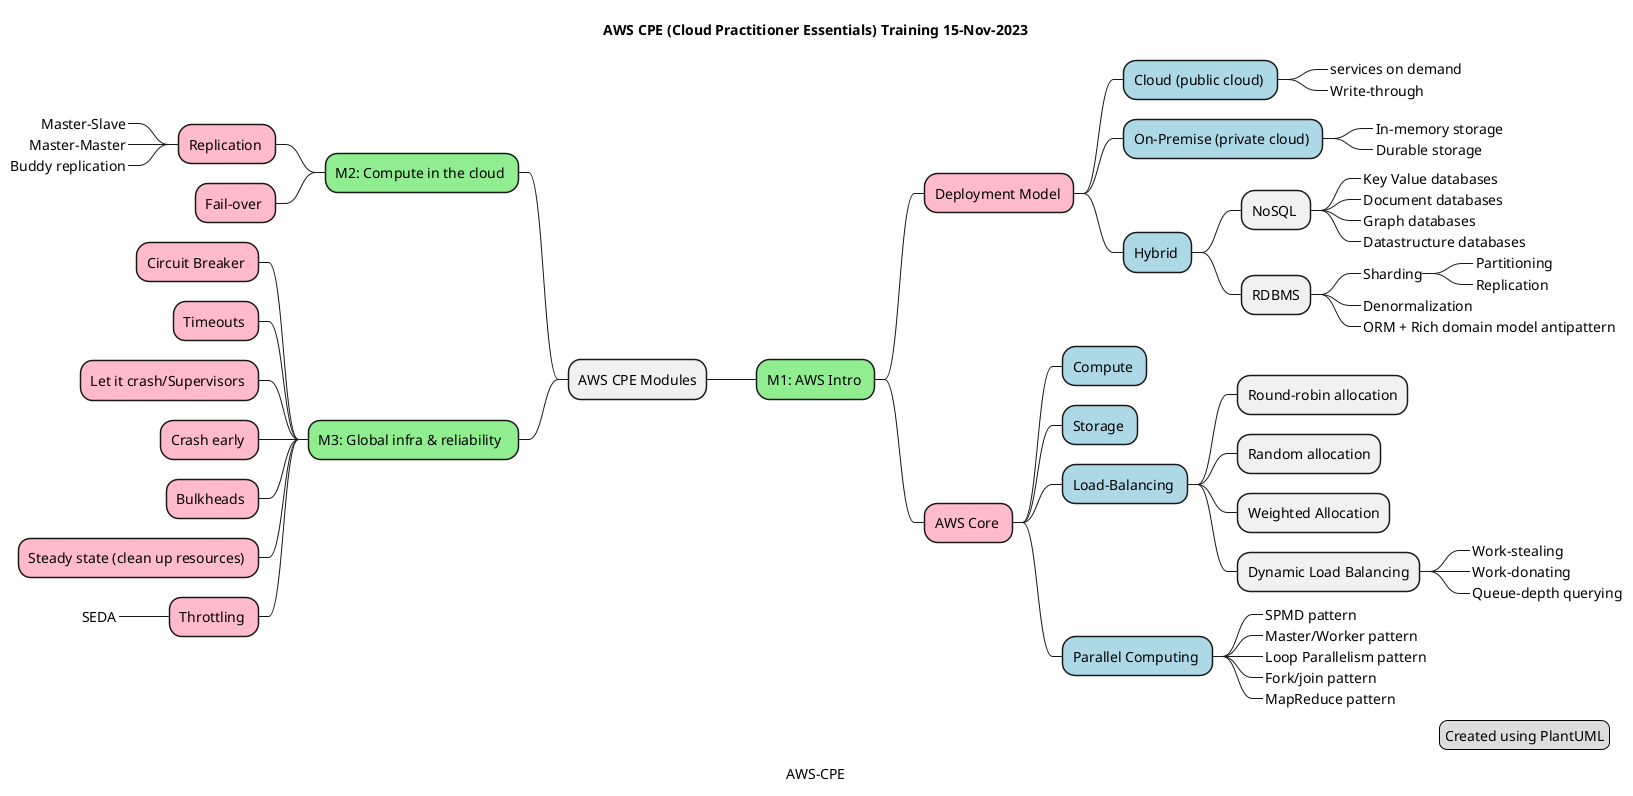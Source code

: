 @startmindmap
caption AWS-CPE
title AWS CPE (Cloud Practitioner Essentials) Training 15-Nov-2023
<style>
mindmapDiagram {
  .green {
    BackgroundColor lightgreen
  }
  .rose {
    BackgroundColor #FFBBCC
  }
  .lightblue {
    BackgroundColor lightblue
  }
}
</style>
* AWS CPE Modules
** M1: AWS Intro <<green>>
*** Deployment Model <<rose>>
**** Cloud (public cloud) <<lightblue>>
*****_ services on demand
*****_ Write-through
**** On-Premise (private cloud) <<lightblue>>
*****_ In-memory storage
*****_ Durable storage
**** Hybrid <<lightblue>>
***** NoSQL 
******_ Key Value databases
******_ Document databases
******_ Graph databases
******_ Datastructure databases
***** RDBMS
******_ Sharding
*******_ Partitioning
*******_ Replication
******_ Denormalization
******_ ORM + Rich domain model antipattern
*** AWS Core <<rose>>
**** Compute <<lightblue>>
**** Storage <<lightblue>>
**** Load-Balancing <<lightblue>>
***** Round-robin allocation
***** Random allocation
***** Weighted Allocation
***** Dynamic Load Balancing
******_ Work-stealing
******_ Work-donating
******_ Queue-depth querying
**** Parallel Computing <<lightblue>>
*****_ SPMD pattern
*****_ Master/Worker pattern
*****_ Loop Parallelism pattern
*****_ Fork/join pattern
*****_ MapReduce pattern
left side
** M2: Compute in the cloud <<green>>
*** Replication <<rose>>
****_ Master-Slave
****_ Master-Master
****_ Buddy replication
*** Fail-over <<rose>>
** M3: Global infra & reliability  <<green>>
*** Circuit Breaker <<rose>>
*** Timeouts <<rose>>
*** Let it crash/Supervisors <<rose>>
*** Crash early <<rose>>
*** Bulkheads <<rose>>
*** Steady state (clean up resources) <<rose>>
*** Throttling <<rose>>
****_ SEDA

legend right
  Created using PlantUML
endlegend
@endmindmap